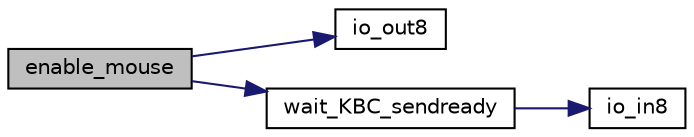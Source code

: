 digraph "enable_mouse"
{
 // LATEX_PDF_SIZE
  edge [fontname="Helvetica",fontsize="10",labelfontname="Helvetica",labelfontsize="10"];
  node [fontname="Helvetica",fontsize="10",shape=record];
  rankdir="LR";
  Node1 [label="enable_mouse",height=0.2,width=0.4,color="black", fillcolor="grey75", style="filled", fontcolor="black",tooltip=" "];
  Node1 -> Node2 [color="midnightblue",fontsize="10",style="solid",fontname="Helvetica"];
  Node2 [label="io_out8",height=0.2,width=0.4,color="black", fillcolor="white", style="filled",URL="$bootpack_8h.html#a23ae700e52c0cde96d20fc539826d532",tooltip=" "];
  Node1 -> Node3 [color="midnightblue",fontsize="10",style="solid",fontname="Helvetica"];
  Node3 [label="wait_KBC_sendready",height=0.2,width=0.4,color="black", fillcolor="white", style="filled",URL="$bootpack_8h.html#a04ae938de161573bab61a7d806704cd8",tooltip=" "];
  Node3 -> Node4 [color="midnightblue",fontsize="10",style="solid",fontname="Helvetica"];
  Node4 [label="io_in8",height=0.2,width=0.4,color="black", fillcolor="white", style="filled",URL="$bootpack_8h.html#abe410220cdaf6d701275a5d75f07acd0",tooltip=" "];
}

